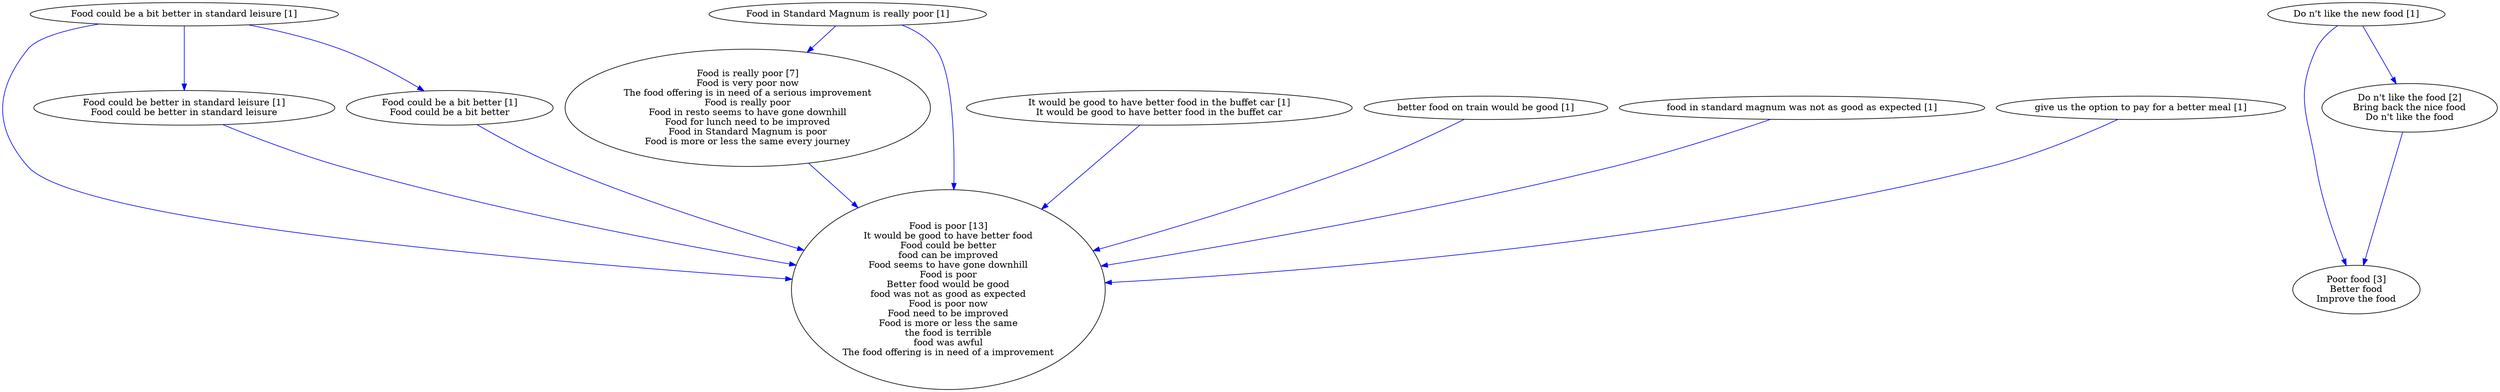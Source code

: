 digraph collapsedGraph {
"Food is really poor [7]\nFood is very poor now\nThe food offering is in need of a serious improvement\nFood is really poor\nFood in resto seems to have gone downhill\nFood for lunch need to be improved\nFood in Standard Magnum is poor\nFood is more or less the same every journey""Poor food [3]\nBetter food\nImprove the food""Food is poor [13]\nIt would be good to have better food\nFood could be better\nfood can be improved\nFood seems to have gone downhill\nFood is poor\nBetter food would be good\nfood was not as good as expected\nFood is poor now\nFood need to be improved\nFood is more or less the same\nthe food is terrible\nfood was awful\nThe food offering is in need of a improvement""Do n't like the food [2]\nBring back the nice food\nDo n't like the food""Do n't like the new food [1]""Food could be a bit better in standard leisure [1]""Food could be better in standard leisure [1]\nFood could be better in standard leisure""Food could be a bit better [1]\nFood could be a bit better""Food in Standard Magnum is really poor [1]""It would be good to have better food in the buffet car [1]\nIt would be good to have better food in the buffet car""better food on train would be good [1]""food in standard magnum was not as good as expected [1]""give us the option to pay for a better meal [1]""Do n't like the new food [1]" -> "Do n't like the food [2]\nBring back the nice food\nDo n't like the food" [color=blue]
"Food could be a bit better in standard leisure [1]" -> "Food could be better in standard leisure [1]\nFood could be better in standard leisure" [color=blue]
"Food could be a bit better in standard leisure [1]" -> "Food could be a bit better [1]\nFood could be a bit better" [color=blue]
"Food in Standard Magnum is really poor [1]" -> "Food is really poor [7]\nFood is very poor now\nThe food offering is in need of a serious improvement\nFood is really poor\nFood in resto seems to have gone downhill\nFood for lunch need to be improved\nFood in Standard Magnum is poor\nFood is more or less the same every journey" [color=blue]
"Do n't like the food [2]\nBring back the nice food\nDo n't like the food" -> "Poor food [3]\nBetter food\nImprove the food" [color=blue]
"Do n't like the new food [1]" -> "Poor food [3]\nBetter food\nImprove the food" [color=blue]
"Food could be a bit better in standard leisure [1]" -> "Food is poor [13]\nIt would be good to have better food\nFood could be better\nfood can be improved\nFood seems to have gone downhill\nFood is poor\nBetter food would be good\nfood was not as good as expected\nFood is poor now\nFood need to be improved\nFood is more or less the same\nthe food is terrible\nfood was awful\nThe food offering is in need of a improvement" [color=blue]
"Food could be better in standard leisure [1]\nFood could be better in standard leisure" -> "Food is poor [13]\nIt would be good to have better food\nFood could be better\nfood can be improved\nFood seems to have gone downhill\nFood is poor\nBetter food would be good\nfood was not as good as expected\nFood is poor now\nFood need to be improved\nFood is more or less the same\nthe food is terrible\nfood was awful\nThe food offering is in need of a improvement" [color=blue]
"Food could be a bit better [1]\nFood could be a bit better" -> "Food is poor [13]\nIt would be good to have better food\nFood could be better\nfood can be improved\nFood seems to have gone downhill\nFood is poor\nBetter food would be good\nfood was not as good as expected\nFood is poor now\nFood need to be improved\nFood is more or less the same\nthe food is terrible\nfood was awful\nThe food offering is in need of a improvement" [color=blue]
"Food is really poor [7]\nFood is very poor now\nThe food offering is in need of a serious improvement\nFood is really poor\nFood in resto seems to have gone downhill\nFood for lunch need to be improved\nFood in Standard Magnum is poor\nFood is more or less the same every journey" -> "Food is poor [13]\nIt would be good to have better food\nFood could be better\nfood can be improved\nFood seems to have gone downhill\nFood is poor\nBetter food would be good\nfood was not as good as expected\nFood is poor now\nFood need to be improved\nFood is more or less the same\nthe food is terrible\nfood was awful\nThe food offering is in need of a improvement" [color=blue]
"Food in Standard Magnum is really poor [1]" -> "Food is poor [13]\nIt would be good to have better food\nFood could be better\nfood can be improved\nFood seems to have gone downhill\nFood is poor\nBetter food would be good\nfood was not as good as expected\nFood is poor now\nFood need to be improved\nFood is more or less the same\nthe food is terrible\nfood was awful\nThe food offering is in need of a improvement" [color=blue]
"It would be good to have better food in the buffet car [1]\nIt would be good to have better food in the buffet car" -> "Food is poor [13]\nIt would be good to have better food\nFood could be better\nfood can be improved\nFood seems to have gone downhill\nFood is poor\nBetter food would be good\nfood was not as good as expected\nFood is poor now\nFood need to be improved\nFood is more or less the same\nthe food is terrible\nfood was awful\nThe food offering is in need of a improvement" [color=blue]
"better food on train would be good [1]" -> "Food is poor [13]\nIt would be good to have better food\nFood could be better\nfood can be improved\nFood seems to have gone downhill\nFood is poor\nBetter food would be good\nfood was not as good as expected\nFood is poor now\nFood need to be improved\nFood is more or less the same\nthe food is terrible\nfood was awful\nThe food offering is in need of a improvement" [color=blue]
"food in standard magnum was not as good as expected [1]" -> "Food is poor [13]\nIt would be good to have better food\nFood could be better\nfood can be improved\nFood seems to have gone downhill\nFood is poor\nBetter food would be good\nfood was not as good as expected\nFood is poor now\nFood need to be improved\nFood is more or less the same\nthe food is terrible\nfood was awful\nThe food offering is in need of a improvement" [color=blue]
"give us the option to pay for a better meal [1]" -> "Food is poor [13]\nIt would be good to have better food\nFood could be better\nfood can be improved\nFood seems to have gone downhill\nFood is poor\nBetter food would be good\nfood was not as good as expected\nFood is poor now\nFood need to be improved\nFood is more or less the same\nthe food is terrible\nfood was awful\nThe food offering is in need of a improvement" [color=blue]
}